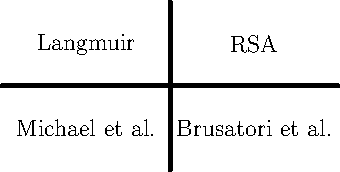 // Run with
// asy -f pdf -o ../Figures/Adsorption_Model_Matrix.pdf adsorption_model_matrix.asy
size(6cm);

pen mypen = linewidth(2.0);

draw( (0,0.5)--(2,0.5), mypen);
draw( (1.0,0)--(1.0,1), mypen);
label("Langmuir", (0.5, 0.75), Center);
label("RSA", (1.5, 0.75), Center);
label("Michael et al.", (0.5, 0.25), Center);
label("Brusatori et al.", (1.5, 0.25), Center);

